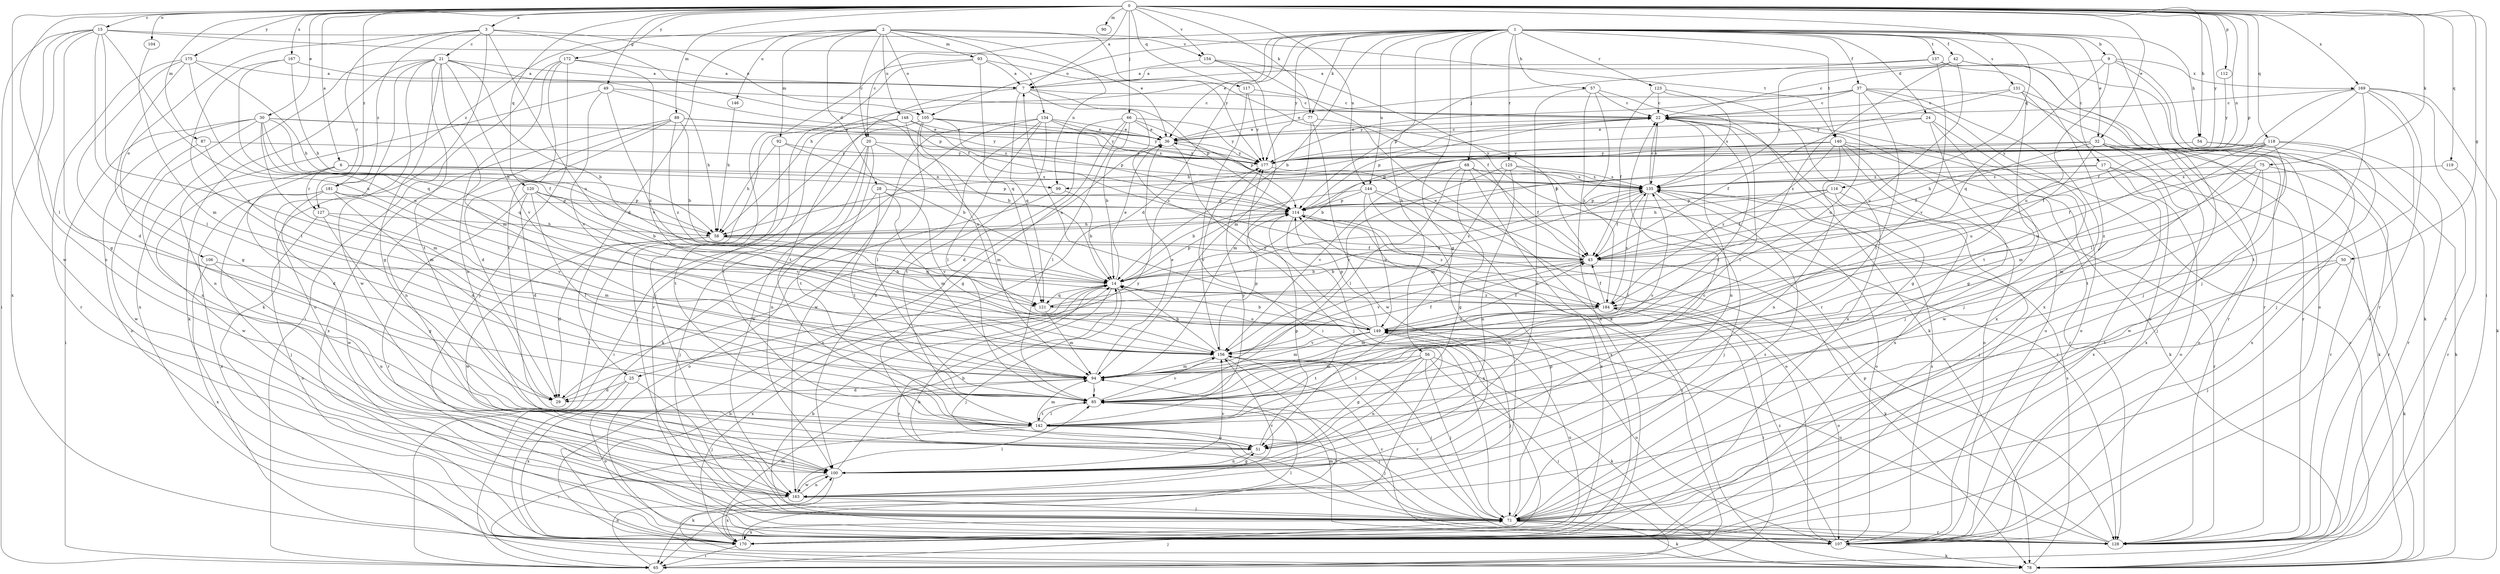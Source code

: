 strict digraph  {
0;
1;
2;
3;
6;
7;
9;
14;
15;
17;
20;
21;
22;
24;
25;
28;
29;
30;
32;
36;
37;
42;
43;
49;
50;
51;
54;
56;
57;
58;
65;
66;
68;
71;
75;
77;
78;
85;
87;
88;
90;
92;
93;
94;
99;
100;
104;
105;
106;
107;
112;
114;
116;
117;
118;
119;
120;
121;
123;
125;
127;
128;
131;
134;
135;
137;
140;
142;
144;
146;
148;
149;
154;
156;
163;
167;
169;
170;
172;
175;
177;
181;
184;
0 -> 3  [label=a];
0 -> 6  [label=a];
0 -> 7  [label=a];
0 -> 15  [label=c];
0 -> 30  [label=e];
0 -> 32  [label=e];
0 -> 49  [label=g];
0 -> 50  [label=g];
0 -> 54  [label=h];
0 -> 65  [label=i];
0 -> 66  [label=j];
0 -> 75  [label=k];
0 -> 77  [label=k];
0 -> 85  [label=l];
0 -> 87  [label=m];
0 -> 88  [label=m];
0 -> 90  [label=m];
0 -> 99  [label=n];
0 -> 104  [label=o];
0 -> 112  [label=p];
0 -> 114  [label=p];
0 -> 116  [label=q];
0 -> 117  [label=q];
0 -> 118  [label=q];
0 -> 119  [label=q];
0 -> 120  [label=q];
0 -> 144  [label=u];
0 -> 154  [label=v];
0 -> 163  [label=w];
0 -> 167  [label=x];
0 -> 169  [label=x];
0 -> 172  [label=y];
0 -> 175  [label=y];
0 -> 177  [label=y];
0 -> 181  [label=z];
1 -> 9  [label=b];
1 -> 14  [label=b];
1 -> 17  [label=c];
1 -> 20  [label=c];
1 -> 24  [label=d];
1 -> 25  [label=d];
1 -> 32  [label=e];
1 -> 36  [label=e];
1 -> 37  [label=f];
1 -> 42  [label=f];
1 -> 51  [label=g];
1 -> 54  [label=h];
1 -> 56  [label=h];
1 -> 57  [label=h];
1 -> 58  [label=h];
1 -> 68  [label=j];
1 -> 71  [label=j];
1 -> 77  [label=k];
1 -> 105  [label=o];
1 -> 123  [label=r];
1 -> 125  [label=r];
1 -> 131  [label=s];
1 -> 137  [label=t];
1 -> 140  [label=t];
1 -> 144  [label=u];
1 -> 177  [label=y];
2 -> 20  [label=c];
2 -> 25  [label=d];
2 -> 28  [label=d];
2 -> 92  [label=m];
2 -> 93  [label=m];
2 -> 99  [label=n];
2 -> 105  [label=o];
2 -> 134  [label=s];
2 -> 140  [label=t];
2 -> 146  [label=u];
2 -> 148  [label=u];
2 -> 177  [label=y];
2 -> 181  [label=z];
3 -> 21  [label=c];
3 -> 43  [label=f];
3 -> 78  [label=k];
3 -> 105  [label=o];
3 -> 106  [label=o];
3 -> 127  [label=r];
3 -> 149  [label=u];
3 -> 181  [label=z];
6 -> 29  [label=d];
6 -> 99  [label=n];
6 -> 114  [label=p];
6 -> 127  [label=r];
6 -> 135  [label=s];
6 -> 163  [label=w];
7 -> 22  [label=c];
7 -> 114  [label=p];
7 -> 121  [label=q];
7 -> 142  [label=t];
7 -> 184  [label=z];
9 -> 22  [label=c];
9 -> 78  [label=k];
9 -> 107  [label=o];
9 -> 121  [label=q];
9 -> 149  [label=u];
9 -> 169  [label=x];
14 -> 36  [label=e];
14 -> 71  [label=j];
14 -> 114  [label=p];
14 -> 121  [label=q];
14 -> 128  [label=r];
14 -> 135  [label=s];
14 -> 170  [label=x];
14 -> 184  [label=z];
15 -> 36  [label=e];
15 -> 51  [label=g];
15 -> 65  [label=i];
15 -> 85  [label=l];
15 -> 100  [label=n];
15 -> 149  [label=u];
15 -> 154  [label=v];
15 -> 156  [label=v];
15 -> 170  [label=x];
17 -> 107  [label=o];
17 -> 114  [label=p];
17 -> 128  [label=r];
17 -> 135  [label=s];
17 -> 170  [label=x];
20 -> 65  [label=i];
20 -> 94  [label=m];
20 -> 100  [label=n];
20 -> 142  [label=t];
20 -> 163  [label=w];
20 -> 177  [label=y];
21 -> 7  [label=a];
21 -> 14  [label=b];
21 -> 51  [label=g];
21 -> 78  [label=k];
21 -> 94  [label=m];
21 -> 107  [label=o];
21 -> 114  [label=p];
21 -> 142  [label=t];
21 -> 156  [label=v];
21 -> 163  [label=w];
21 -> 170  [label=x];
22 -> 36  [label=e];
22 -> 51  [label=g];
22 -> 58  [label=h];
22 -> 85  [label=l];
22 -> 100  [label=n];
22 -> 107  [label=o];
22 -> 114  [label=p];
22 -> 135  [label=s];
24 -> 36  [label=e];
24 -> 43  [label=f];
24 -> 51  [label=g];
24 -> 71  [label=j];
24 -> 107  [label=o];
25 -> 29  [label=d];
25 -> 71  [label=j];
25 -> 107  [label=o];
25 -> 170  [label=x];
28 -> 71  [label=j];
28 -> 85  [label=l];
28 -> 94  [label=m];
28 -> 114  [label=p];
28 -> 156  [label=v];
29 -> 177  [label=y];
30 -> 36  [label=e];
30 -> 43  [label=f];
30 -> 58  [label=h];
30 -> 65  [label=i];
30 -> 94  [label=m];
30 -> 100  [label=n];
30 -> 107  [label=o];
30 -> 121  [label=q];
30 -> 177  [label=y];
32 -> 43  [label=f];
32 -> 78  [label=k];
32 -> 107  [label=o];
32 -> 114  [label=p];
32 -> 149  [label=u];
32 -> 163  [label=w];
32 -> 170  [label=x];
32 -> 177  [label=y];
36 -> 22  [label=c];
36 -> 71  [label=j];
36 -> 170  [label=x];
36 -> 177  [label=y];
37 -> 22  [label=c];
37 -> 36  [label=e];
37 -> 71  [label=j];
37 -> 85  [label=l];
37 -> 128  [label=r];
37 -> 149  [label=u];
37 -> 170  [label=x];
37 -> 177  [label=y];
42 -> 7  [label=a];
42 -> 71  [label=j];
42 -> 128  [label=r];
42 -> 135  [label=s];
42 -> 149  [label=u];
42 -> 184  [label=z];
43 -> 14  [label=b];
43 -> 36  [label=e];
43 -> 78  [label=k];
43 -> 156  [label=v];
49 -> 22  [label=c];
49 -> 58  [label=h];
49 -> 100  [label=n];
49 -> 156  [label=v];
49 -> 184  [label=z];
50 -> 14  [label=b];
50 -> 71  [label=j];
50 -> 78  [label=k];
50 -> 142  [label=t];
51 -> 100  [label=n];
51 -> 114  [label=p];
54 -> 78  [label=k];
54 -> 170  [label=x];
54 -> 177  [label=y];
56 -> 51  [label=g];
56 -> 65  [label=i];
56 -> 71  [label=j];
56 -> 78  [label=k];
56 -> 85  [label=l];
56 -> 94  [label=m];
56 -> 100  [label=n];
57 -> 22  [label=c];
57 -> 78  [label=k];
57 -> 100  [label=n];
57 -> 170  [label=x];
57 -> 184  [label=z];
58 -> 29  [label=d];
58 -> 43  [label=f];
58 -> 121  [label=q];
58 -> 163  [label=w];
65 -> 71  [label=j];
65 -> 100  [label=n];
66 -> 14  [label=b];
66 -> 29  [label=d];
66 -> 36  [label=e];
66 -> 51  [label=g];
66 -> 85  [label=l];
66 -> 114  [label=p];
66 -> 177  [label=y];
68 -> 43  [label=f];
68 -> 51  [label=g];
68 -> 85  [label=l];
68 -> 135  [label=s];
68 -> 156  [label=v];
68 -> 170  [label=x];
71 -> 14  [label=b];
71 -> 78  [label=k];
71 -> 107  [label=o];
71 -> 114  [label=p];
71 -> 128  [label=r];
71 -> 135  [label=s];
71 -> 170  [label=x];
75 -> 43  [label=f];
75 -> 94  [label=m];
75 -> 128  [label=r];
75 -> 135  [label=s];
75 -> 163  [label=w];
75 -> 184  [label=z];
77 -> 36  [label=e];
77 -> 43  [label=f];
77 -> 94  [label=m];
77 -> 163  [label=w];
78 -> 22  [label=c];
78 -> 135  [label=s];
85 -> 22  [label=c];
85 -> 71  [label=j];
85 -> 135  [label=s];
85 -> 142  [label=t];
85 -> 156  [label=v];
87 -> 94  [label=m];
87 -> 163  [label=w];
87 -> 177  [label=y];
88 -> 14  [label=b];
88 -> 29  [label=d];
88 -> 36  [label=e];
88 -> 100  [label=n];
88 -> 170  [label=x];
88 -> 177  [label=y];
88 -> 184  [label=z];
92 -> 14  [label=b];
92 -> 58  [label=h];
92 -> 142  [label=t];
92 -> 177  [label=y];
93 -> 7  [label=a];
93 -> 43  [label=f];
93 -> 71  [label=j];
93 -> 121  [label=q];
93 -> 128  [label=r];
94 -> 29  [label=d];
94 -> 36  [label=e];
94 -> 85  [label=l];
99 -> 14  [label=b];
99 -> 107  [label=o];
100 -> 14  [label=b];
100 -> 22  [label=c];
100 -> 51  [label=g];
100 -> 78  [label=k];
100 -> 156  [label=v];
100 -> 163  [label=w];
104 -> 94  [label=m];
105 -> 36  [label=e];
105 -> 71  [label=j];
105 -> 85  [label=l];
105 -> 114  [label=p];
105 -> 135  [label=s];
105 -> 149  [label=u];
106 -> 14  [label=b];
106 -> 100  [label=n];
106 -> 170  [label=x];
107 -> 78  [label=k];
107 -> 94  [label=m];
107 -> 135  [label=s];
107 -> 149  [label=u];
107 -> 156  [label=v];
107 -> 184  [label=z];
112 -> 177  [label=y];
114 -> 58  [label=h];
114 -> 65  [label=i];
114 -> 170  [label=x];
114 -> 184  [label=z];
116 -> 43  [label=f];
116 -> 58  [label=h];
116 -> 71  [label=j];
116 -> 114  [label=p];
116 -> 128  [label=r];
117 -> 22  [label=c];
117 -> 65  [label=i];
117 -> 177  [label=y];
118 -> 43  [label=f];
118 -> 58  [label=h];
118 -> 71  [label=j];
118 -> 94  [label=m];
118 -> 128  [label=r];
118 -> 142  [label=t];
118 -> 149  [label=u];
118 -> 177  [label=y];
119 -> 128  [label=r];
119 -> 135  [label=s];
120 -> 14  [label=b];
120 -> 29  [label=d];
120 -> 85  [label=l];
120 -> 114  [label=p];
120 -> 128  [label=r];
120 -> 156  [label=v];
121 -> 94  [label=m];
121 -> 135  [label=s];
121 -> 149  [label=u];
123 -> 22  [label=c];
123 -> 43  [label=f];
123 -> 135  [label=s];
123 -> 170  [label=x];
125 -> 94  [label=m];
125 -> 100  [label=n];
125 -> 128  [label=r];
125 -> 135  [label=s];
125 -> 156  [label=v];
127 -> 51  [label=g];
127 -> 58  [label=h];
127 -> 94  [label=m];
127 -> 107  [label=o];
128 -> 14  [label=b];
128 -> 114  [label=p];
128 -> 149  [label=u];
131 -> 22  [label=c];
131 -> 107  [label=o];
131 -> 128  [label=r];
131 -> 142  [label=t];
131 -> 177  [label=y];
134 -> 36  [label=e];
134 -> 78  [label=k];
134 -> 85  [label=l];
134 -> 100  [label=n];
134 -> 135  [label=s];
134 -> 142  [label=t];
134 -> 163  [label=w];
134 -> 177  [label=y];
135 -> 22  [label=c];
135 -> 43  [label=f];
135 -> 71  [label=j];
135 -> 85  [label=l];
135 -> 107  [label=o];
135 -> 114  [label=p];
137 -> 7  [label=a];
137 -> 114  [label=p];
137 -> 128  [label=r];
137 -> 156  [label=v];
137 -> 170  [label=x];
140 -> 14  [label=b];
140 -> 78  [label=k];
140 -> 100  [label=n];
140 -> 107  [label=o];
140 -> 128  [label=r];
140 -> 170  [label=x];
140 -> 177  [label=y];
140 -> 184  [label=z];
142 -> 51  [label=g];
142 -> 65  [label=i];
142 -> 71  [label=j];
142 -> 85  [label=l];
142 -> 94  [label=m];
142 -> 177  [label=y];
144 -> 14  [label=b];
144 -> 107  [label=o];
144 -> 114  [label=p];
144 -> 149  [label=u];
144 -> 163  [label=w];
144 -> 170  [label=x];
146 -> 58  [label=h];
148 -> 14  [label=b];
148 -> 36  [label=e];
148 -> 65  [label=i];
148 -> 135  [label=s];
148 -> 142  [label=t];
149 -> 7  [label=a];
149 -> 14  [label=b];
149 -> 43  [label=f];
149 -> 71  [label=j];
149 -> 94  [label=m];
149 -> 114  [label=p];
149 -> 142  [label=t];
149 -> 156  [label=v];
149 -> 177  [label=y];
154 -> 7  [label=a];
154 -> 78  [label=k];
154 -> 94  [label=m];
154 -> 128  [label=r];
156 -> 14  [label=b];
156 -> 43  [label=f];
156 -> 65  [label=i];
156 -> 71  [label=j];
156 -> 94  [label=m];
156 -> 114  [label=p];
156 -> 128  [label=r];
163 -> 71  [label=j];
163 -> 85  [label=l];
163 -> 100  [label=n];
163 -> 156  [label=v];
163 -> 170  [label=x];
167 -> 7  [label=a];
167 -> 58  [label=h];
167 -> 85  [label=l];
167 -> 121  [label=q];
169 -> 22  [label=c];
169 -> 43  [label=f];
169 -> 71  [label=j];
169 -> 78  [label=k];
169 -> 85  [label=l];
169 -> 107  [label=o];
169 -> 128  [label=r];
169 -> 142  [label=t];
170 -> 14  [label=b];
170 -> 65  [label=i];
170 -> 85  [label=l];
170 -> 94  [label=m];
170 -> 149  [label=u];
172 -> 7  [label=a];
172 -> 65  [label=i];
172 -> 71  [label=j];
172 -> 100  [label=n];
172 -> 142  [label=t];
172 -> 156  [label=v];
175 -> 7  [label=a];
175 -> 29  [label=d];
175 -> 51  [label=g];
175 -> 58  [label=h];
175 -> 128  [label=r];
175 -> 149  [label=u];
177 -> 135  [label=s];
177 -> 156  [label=v];
181 -> 29  [label=d];
181 -> 71  [label=j];
181 -> 114  [label=p];
181 -> 156  [label=v];
181 -> 163  [label=w];
181 -> 170  [label=x];
184 -> 43  [label=f];
184 -> 65  [label=i];
184 -> 94  [label=m];
184 -> 107  [label=o];
184 -> 135  [label=s];
184 -> 149  [label=u];
}
